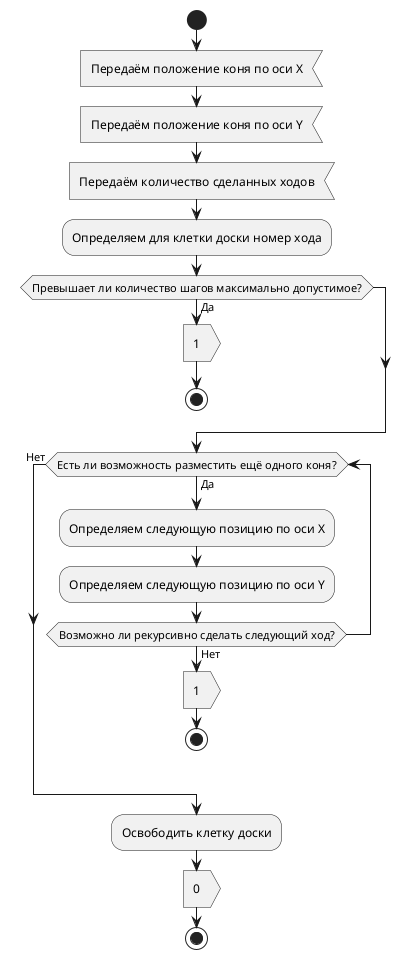 ﻿@startuml
start
    :Передаём положение коня по оси X<
    :Передаём положение коня по оси Y<
    :Передаём количество сделанных ходов<

    :Определяем для клетки доски номер хода;

    if (Превышает ли количество шагов максимально допустимое?) then (Да)
        :1>
        stop
    endif

    while (Есть ли возможность разместить ещё одного коня?) is (Да)
        :Определяем следующую позицию по оси X;
        :Определяем следующую позицию по оси Y;
        if (Возможно ли рекурсивно сделать следующий ход?) then (Нет)
            :1>
            stop
        endif
    endwhile (Нет)
    
    :Освободить клетку доски;
    :0>
stop
@enduml